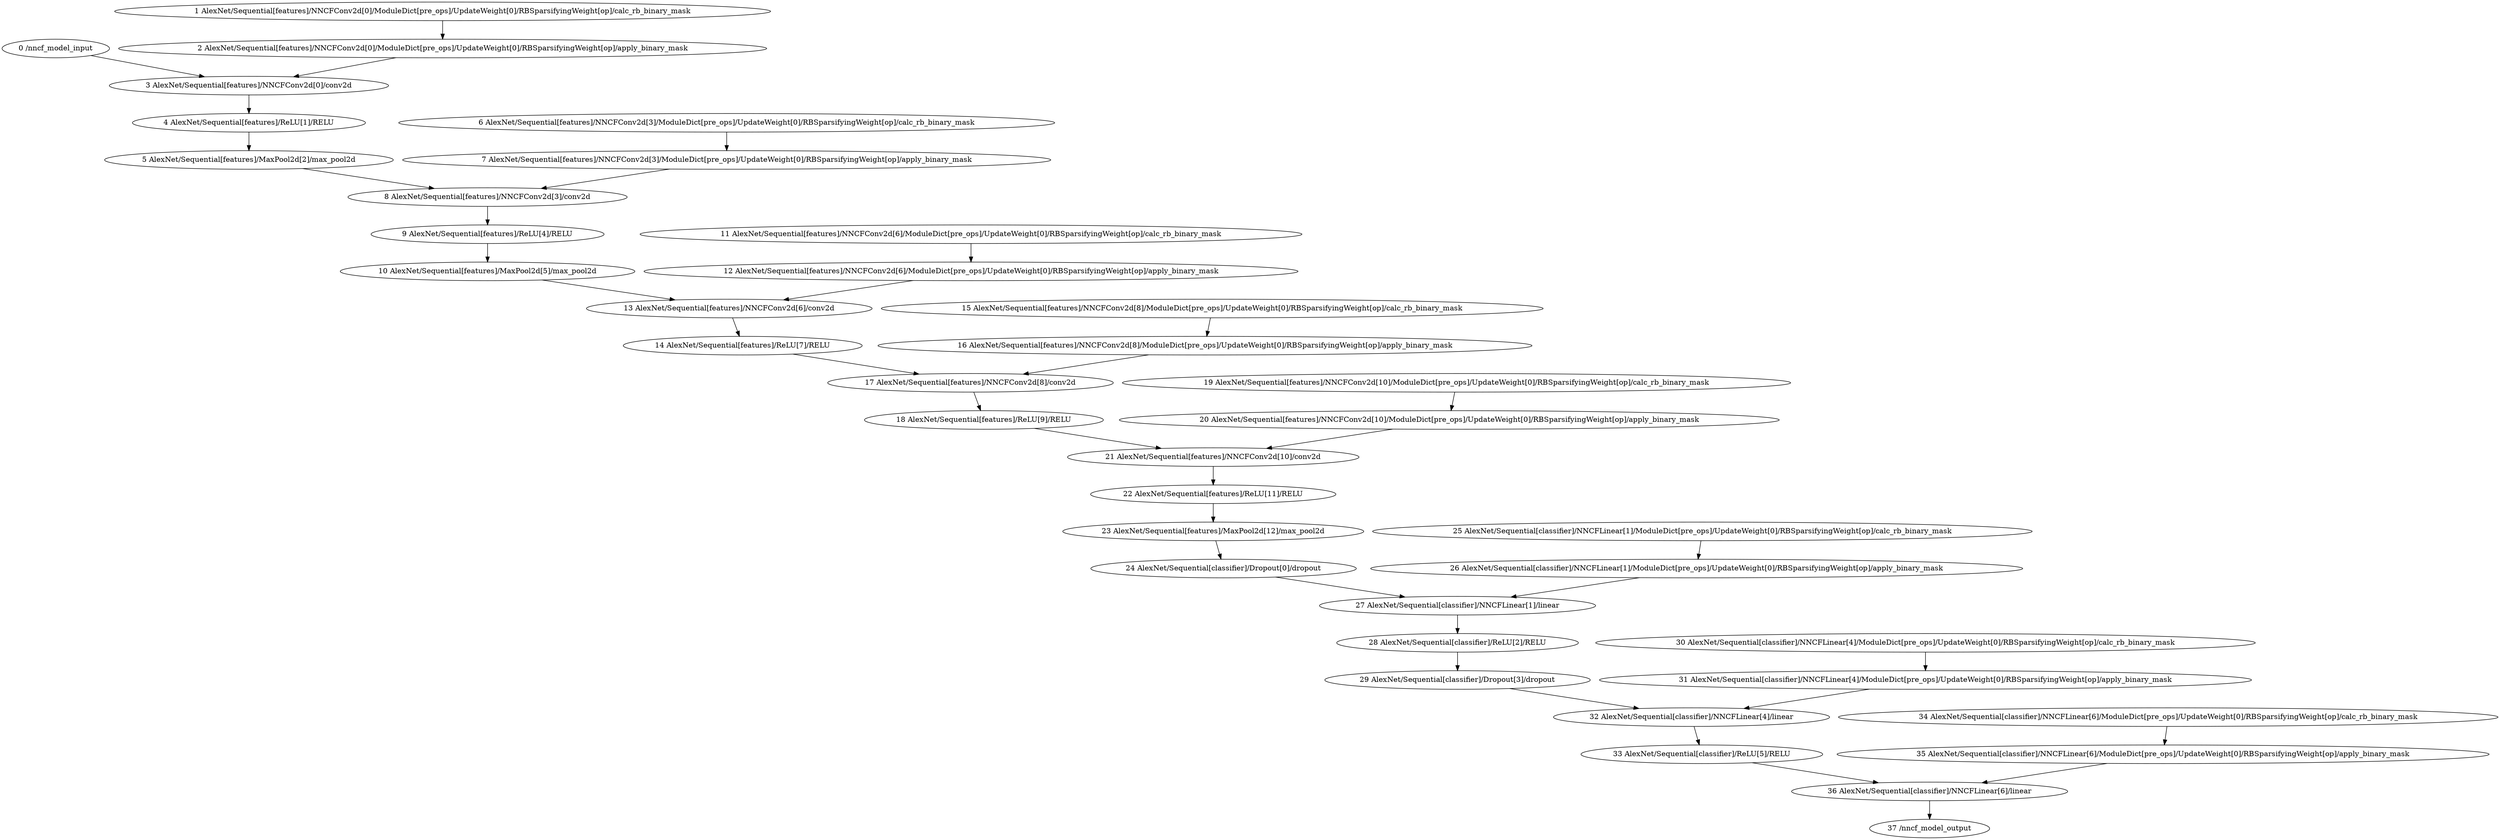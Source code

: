 strict digraph  {
"0 /nncf_model_input" [id=0, scope="", type=nncf_model_input];
"1 AlexNet/Sequential[features]/NNCFConv2d[0]/ModuleDict[pre_ops]/UpdateWeight[0]/RBSparsifyingWeight[op]/calc_rb_binary_mask" [id=1, scope="AlexNet/Sequential[features]/NNCFConv2d[0]/ModuleDict[pre_ops]/UpdateWeight[0]/RBSparsifyingWeight[op]", type=calc_rb_binary_mask];
"2 AlexNet/Sequential[features]/NNCFConv2d[0]/ModuleDict[pre_ops]/UpdateWeight[0]/RBSparsifyingWeight[op]/apply_binary_mask" [id=2, scope="AlexNet/Sequential[features]/NNCFConv2d[0]/ModuleDict[pre_ops]/UpdateWeight[0]/RBSparsifyingWeight[op]", type=apply_binary_mask];
"3 AlexNet/Sequential[features]/NNCFConv2d[0]/conv2d" [id=3, scope="AlexNet/Sequential[features]/NNCFConv2d[0]", type=conv2d];
"4 AlexNet/Sequential[features]/ReLU[1]/RELU" [id=4, scope="AlexNet/Sequential[features]/ReLU[1]", type=RELU];
"5 AlexNet/Sequential[features]/MaxPool2d[2]/max_pool2d" [id=5, scope="AlexNet/Sequential[features]/MaxPool2d[2]", type=max_pool2d];
"6 AlexNet/Sequential[features]/NNCFConv2d[3]/ModuleDict[pre_ops]/UpdateWeight[0]/RBSparsifyingWeight[op]/calc_rb_binary_mask" [id=6, scope="AlexNet/Sequential[features]/NNCFConv2d[3]/ModuleDict[pre_ops]/UpdateWeight[0]/RBSparsifyingWeight[op]", type=calc_rb_binary_mask];
"7 AlexNet/Sequential[features]/NNCFConv2d[3]/ModuleDict[pre_ops]/UpdateWeight[0]/RBSparsifyingWeight[op]/apply_binary_mask" [id=7, scope="AlexNet/Sequential[features]/NNCFConv2d[3]/ModuleDict[pre_ops]/UpdateWeight[0]/RBSparsifyingWeight[op]", type=apply_binary_mask];
"8 AlexNet/Sequential[features]/NNCFConv2d[3]/conv2d" [id=8, scope="AlexNet/Sequential[features]/NNCFConv2d[3]", type=conv2d];
"9 AlexNet/Sequential[features]/ReLU[4]/RELU" [id=9, scope="AlexNet/Sequential[features]/ReLU[4]", type=RELU];
"10 AlexNet/Sequential[features]/MaxPool2d[5]/max_pool2d" [id=10, scope="AlexNet/Sequential[features]/MaxPool2d[5]", type=max_pool2d];
"11 AlexNet/Sequential[features]/NNCFConv2d[6]/ModuleDict[pre_ops]/UpdateWeight[0]/RBSparsifyingWeight[op]/calc_rb_binary_mask" [id=11, scope="AlexNet/Sequential[features]/NNCFConv2d[6]/ModuleDict[pre_ops]/UpdateWeight[0]/RBSparsifyingWeight[op]", type=calc_rb_binary_mask];
"12 AlexNet/Sequential[features]/NNCFConv2d[6]/ModuleDict[pre_ops]/UpdateWeight[0]/RBSparsifyingWeight[op]/apply_binary_mask" [id=12, scope="AlexNet/Sequential[features]/NNCFConv2d[6]/ModuleDict[pre_ops]/UpdateWeight[0]/RBSparsifyingWeight[op]", type=apply_binary_mask];
"13 AlexNet/Sequential[features]/NNCFConv2d[6]/conv2d" [id=13, scope="AlexNet/Sequential[features]/NNCFConv2d[6]", type=conv2d];
"14 AlexNet/Sequential[features]/ReLU[7]/RELU" [id=14, scope="AlexNet/Sequential[features]/ReLU[7]", type=RELU];
"15 AlexNet/Sequential[features]/NNCFConv2d[8]/ModuleDict[pre_ops]/UpdateWeight[0]/RBSparsifyingWeight[op]/calc_rb_binary_mask" [id=15, scope="AlexNet/Sequential[features]/NNCFConv2d[8]/ModuleDict[pre_ops]/UpdateWeight[0]/RBSparsifyingWeight[op]", type=calc_rb_binary_mask];
"16 AlexNet/Sequential[features]/NNCFConv2d[8]/ModuleDict[pre_ops]/UpdateWeight[0]/RBSparsifyingWeight[op]/apply_binary_mask" [id=16, scope="AlexNet/Sequential[features]/NNCFConv2d[8]/ModuleDict[pre_ops]/UpdateWeight[0]/RBSparsifyingWeight[op]", type=apply_binary_mask];
"17 AlexNet/Sequential[features]/NNCFConv2d[8]/conv2d" [id=17, scope="AlexNet/Sequential[features]/NNCFConv2d[8]", type=conv2d];
"18 AlexNet/Sequential[features]/ReLU[9]/RELU" [id=18, scope="AlexNet/Sequential[features]/ReLU[9]", type=RELU];
"19 AlexNet/Sequential[features]/NNCFConv2d[10]/ModuleDict[pre_ops]/UpdateWeight[0]/RBSparsifyingWeight[op]/calc_rb_binary_mask" [id=19, scope="AlexNet/Sequential[features]/NNCFConv2d[10]/ModuleDict[pre_ops]/UpdateWeight[0]/RBSparsifyingWeight[op]", type=calc_rb_binary_mask];
"20 AlexNet/Sequential[features]/NNCFConv2d[10]/ModuleDict[pre_ops]/UpdateWeight[0]/RBSparsifyingWeight[op]/apply_binary_mask" [id=20, scope="AlexNet/Sequential[features]/NNCFConv2d[10]/ModuleDict[pre_ops]/UpdateWeight[0]/RBSparsifyingWeight[op]", type=apply_binary_mask];
"21 AlexNet/Sequential[features]/NNCFConv2d[10]/conv2d" [id=21, scope="AlexNet/Sequential[features]/NNCFConv2d[10]", type=conv2d];
"22 AlexNet/Sequential[features]/ReLU[11]/RELU" [id=22, scope="AlexNet/Sequential[features]/ReLU[11]", type=RELU];
"23 AlexNet/Sequential[features]/MaxPool2d[12]/max_pool2d" [id=23, scope="AlexNet/Sequential[features]/MaxPool2d[12]", type=max_pool2d];
"24 AlexNet/Sequential[classifier]/Dropout[0]/dropout" [id=24, scope="AlexNet/Sequential[classifier]/Dropout[0]", type=dropout];
"25 AlexNet/Sequential[classifier]/NNCFLinear[1]/ModuleDict[pre_ops]/UpdateWeight[0]/RBSparsifyingWeight[op]/calc_rb_binary_mask" [id=25, scope="AlexNet/Sequential[classifier]/NNCFLinear[1]/ModuleDict[pre_ops]/UpdateWeight[0]/RBSparsifyingWeight[op]", type=calc_rb_binary_mask];
"26 AlexNet/Sequential[classifier]/NNCFLinear[1]/ModuleDict[pre_ops]/UpdateWeight[0]/RBSparsifyingWeight[op]/apply_binary_mask" [id=26, scope="AlexNet/Sequential[classifier]/NNCFLinear[1]/ModuleDict[pre_ops]/UpdateWeight[0]/RBSparsifyingWeight[op]", type=apply_binary_mask];
"27 AlexNet/Sequential[classifier]/NNCFLinear[1]/linear" [id=27, scope="AlexNet/Sequential[classifier]/NNCFLinear[1]", type=linear];
"28 AlexNet/Sequential[classifier]/ReLU[2]/RELU" [id=28, scope="AlexNet/Sequential[classifier]/ReLU[2]", type=RELU];
"29 AlexNet/Sequential[classifier]/Dropout[3]/dropout" [id=29, scope="AlexNet/Sequential[classifier]/Dropout[3]", type=dropout];
"30 AlexNet/Sequential[classifier]/NNCFLinear[4]/ModuleDict[pre_ops]/UpdateWeight[0]/RBSparsifyingWeight[op]/calc_rb_binary_mask" [id=30, scope="AlexNet/Sequential[classifier]/NNCFLinear[4]/ModuleDict[pre_ops]/UpdateWeight[0]/RBSparsifyingWeight[op]", type=calc_rb_binary_mask];
"31 AlexNet/Sequential[classifier]/NNCFLinear[4]/ModuleDict[pre_ops]/UpdateWeight[0]/RBSparsifyingWeight[op]/apply_binary_mask" [id=31, scope="AlexNet/Sequential[classifier]/NNCFLinear[4]/ModuleDict[pre_ops]/UpdateWeight[0]/RBSparsifyingWeight[op]", type=apply_binary_mask];
"32 AlexNet/Sequential[classifier]/NNCFLinear[4]/linear" [id=32, scope="AlexNet/Sequential[classifier]/NNCFLinear[4]", type=linear];
"33 AlexNet/Sequential[classifier]/ReLU[5]/RELU" [id=33, scope="AlexNet/Sequential[classifier]/ReLU[5]", type=RELU];
"34 AlexNet/Sequential[classifier]/NNCFLinear[6]/ModuleDict[pre_ops]/UpdateWeight[0]/RBSparsifyingWeight[op]/calc_rb_binary_mask" [id=34, scope="AlexNet/Sequential[classifier]/NNCFLinear[6]/ModuleDict[pre_ops]/UpdateWeight[0]/RBSparsifyingWeight[op]", type=calc_rb_binary_mask];
"35 AlexNet/Sequential[classifier]/NNCFLinear[6]/ModuleDict[pre_ops]/UpdateWeight[0]/RBSparsifyingWeight[op]/apply_binary_mask" [id=35, scope="AlexNet/Sequential[classifier]/NNCFLinear[6]/ModuleDict[pre_ops]/UpdateWeight[0]/RBSparsifyingWeight[op]", type=apply_binary_mask];
"36 AlexNet/Sequential[classifier]/NNCFLinear[6]/linear" [id=36, scope="AlexNet/Sequential[classifier]/NNCFLinear[6]", type=linear];
"37 /nncf_model_output" [id=37, scope="", type=nncf_model_output];
"0 /nncf_model_input" -> "3 AlexNet/Sequential[features]/NNCFConv2d[0]/conv2d";
"1 AlexNet/Sequential[features]/NNCFConv2d[0]/ModuleDict[pre_ops]/UpdateWeight[0]/RBSparsifyingWeight[op]/calc_rb_binary_mask" -> "2 AlexNet/Sequential[features]/NNCFConv2d[0]/ModuleDict[pre_ops]/UpdateWeight[0]/RBSparsifyingWeight[op]/apply_binary_mask";
"2 AlexNet/Sequential[features]/NNCFConv2d[0]/ModuleDict[pre_ops]/UpdateWeight[0]/RBSparsifyingWeight[op]/apply_binary_mask" -> "3 AlexNet/Sequential[features]/NNCFConv2d[0]/conv2d";
"3 AlexNet/Sequential[features]/NNCFConv2d[0]/conv2d" -> "4 AlexNet/Sequential[features]/ReLU[1]/RELU";
"4 AlexNet/Sequential[features]/ReLU[1]/RELU" -> "5 AlexNet/Sequential[features]/MaxPool2d[2]/max_pool2d";
"5 AlexNet/Sequential[features]/MaxPool2d[2]/max_pool2d" -> "8 AlexNet/Sequential[features]/NNCFConv2d[3]/conv2d";
"6 AlexNet/Sequential[features]/NNCFConv2d[3]/ModuleDict[pre_ops]/UpdateWeight[0]/RBSparsifyingWeight[op]/calc_rb_binary_mask" -> "7 AlexNet/Sequential[features]/NNCFConv2d[3]/ModuleDict[pre_ops]/UpdateWeight[0]/RBSparsifyingWeight[op]/apply_binary_mask";
"7 AlexNet/Sequential[features]/NNCFConv2d[3]/ModuleDict[pre_ops]/UpdateWeight[0]/RBSparsifyingWeight[op]/apply_binary_mask" -> "8 AlexNet/Sequential[features]/NNCFConv2d[3]/conv2d";
"8 AlexNet/Sequential[features]/NNCFConv2d[3]/conv2d" -> "9 AlexNet/Sequential[features]/ReLU[4]/RELU";
"9 AlexNet/Sequential[features]/ReLU[4]/RELU" -> "10 AlexNet/Sequential[features]/MaxPool2d[5]/max_pool2d";
"10 AlexNet/Sequential[features]/MaxPool2d[5]/max_pool2d" -> "13 AlexNet/Sequential[features]/NNCFConv2d[6]/conv2d";
"11 AlexNet/Sequential[features]/NNCFConv2d[6]/ModuleDict[pre_ops]/UpdateWeight[0]/RBSparsifyingWeight[op]/calc_rb_binary_mask" -> "12 AlexNet/Sequential[features]/NNCFConv2d[6]/ModuleDict[pre_ops]/UpdateWeight[0]/RBSparsifyingWeight[op]/apply_binary_mask";
"12 AlexNet/Sequential[features]/NNCFConv2d[6]/ModuleDict[pre_ops]/UpdateWeight[0]/RBSparsifyingWeight[op]/apply_binary_mask" -> "13 AlexNet/Sequential[features]/NNCFConv2d[6]/conv2d";
"13 AlexNet/Sequential[features]/NNCFConv2d[6]/conv2d" -> "14 AlexNet/Sequential[features]/ReLU[7]/RELU";
"14 AlexNet/Sequential[features]/ReLU[7]/RELU" -> "17 AlexNet/Sequential[features]/NNCFConv2d[8]/conv2d";
"15 AlexNet/Sequential[features]/NNCFConv2d[8]/ModuleDict[pre_ops]/UpdateWeight[0]/RBSparsifyingWeight[op]/calc_rb_binary_mask" -> "16 AlexNet/Sequential[features]/NNCFConv2d[8]/ModuleDict[pre_ops]/UpdateWeight[0]/RBSparsifyingWeight[op]/apply_binary_mask";
"16 AlexNet/Sequential[features]/NNCFConv2d[8]/ModuleDict[pre_ops]/UpdateWeight[0]/RBSparsifyingWeight[op]/apply_binary_mask" -> "17 AlexNet/Sequential[features]/NNCFConv2d[8]/conv2d";
"17 AlexNet/Sequential[features]/NNCFConv2d[8]/conv2d" -> "18 AlexNet/Sequential[features]/ReLU[9]/RELU";
"18 AlexNet/Sequential[features]/ReLU[9]/RELU" -> "21 AlexNet/Sequential[features]/NNCFConv2d[10]/conv2d";
"19 AlexNet/Sequential[features]/NNCFConv2d[10]/ModuleDict[pre_ops]/UpdateWeight[0]/RBSparsifyingWeight[op]/calc_rb_binary_mask" -> "20 AlexNet/Sequential[features]/NNCFConv2d[10]/ModuleDict[pre_ops]/UpdateWeight[0]/RBSparsifyingWeight[op]/apply_binary_mask";
"20 AlexNet/Sequential[features]/NNCFConv2d[10]/ModuleDict[pre_ops]/UpdateWeight[0]/RBSparsifyingWeight[op]/apply_binary_mask" -> "21 AlexNet/Sequential[features]/NNCFConv2d[10]/conv2d";
"21 AlexNet/Sequential[features]/NNCFConv2d[10]/conv2d" -> "22 AlexNet/Sequential[features]/ReLU[11]/RELU";
"22 AlexNet/Sequential[features]/ReLU[11]/RELU" -> "23 AlexNet/Sequential[features]/MaxPool2d[12]/max_pool2d";
"23 AlexNet/Sequential[features]/MaxPool2d[12]/max_pool2d" -> "24 AlexNet/Sequential[classifier]/Dropout[0]/dropout";
"24 AlexNet/Sequential[classifier]/Dropout[0]/dropout" -> "27 AlexNet/Sequential[classifier]/NNCFLinear[1]/linear";
"25 AlexNet/Sequential[classifier]/NNCFLinear[1]/ModuleDict[pre_ops]/UpdateWeight[0]/RBSparsifyingWeight[op]/calc_rb_binary_mask" -> "26 AlexNet/Sequential[classifier]/NNCFLinear[1]/ModuleDict[pre_ops]/UpdateWeight[0]/RBSparsifyingWeight[op]/apply_binary_mask";
"26 AlexNet/Sequential[classifier]/NNCFLinear[1]/ModuleDict[pre_ops]/UpdateWeight[0]/RBSparsifyingWeight[op]/apply_binary_mask" -> "27 AlexNet/Sequential[classifier]/NNCFLinear[1]/linear";
"27 AlexNet/Sequential[classifier]/NNCFLinear[1]/linear" -> "28 AlexNet/Sequential[classifier]/ReLU[2]/RELU";
"28 AlexNet/Sequential[classifier]/ReLU[2]/RELU" -> "29 AlexNet/Sequential[classifier]/Dropout[3]/dropout";
"29 AlexNet/Sequential[classifier]/Dropout[3]/dropout" -> "32 AlexNet/Sequential[classifier]/NNCFLinear[4]/linear";
"30 AlexNet/Sequential[classifier]/NNCFLinear[4]/ModuleDict[pre_ops]/UpdateWeight[0]/RBSparsifyingWeight[op]/calc_rb_binary_mask" -> "31 AlexNet/Sequential[classifier]/NNCFLinear[4]/ModuleDict[pre_ops]/UpdateWeight[0]/RBSparsifyingWeight[op]/apply_binary_mask";
"31 AlexNet/Sequential[classifier]/NNCFLinear[4]/ModuleDict[pre_ops]/UpdateWeight[0]/RBSparsifyingWeight[op]/apply_binary_mask" -> "32 AlexNet/Sequential[classifier]/NNCFLinear[4]/linear";
"32 AlexNet/Sequential[classifier]/NNCFLinear[4]/linear" -> "33 AlexNet/Sequential[classifier]/ReLU[5]/RELU";
"33 AlexNet/Sequential[classifier]/ReLU[5]/RELU" -> "36 AlexNet/Sequential[classifier]/NNCFLinear[6]/linear";
"34 AlexNet/Sequential[classifier]/NNCFLinear[6]/ModuleDict[pre_ops]/UpdateWeight[0]/RBSparsifyingWeight[op]/calc_rb_binary_mask" -> "35 AlexNet/Sequential[classifier]/NNCFLinear[6]/ModuleDict[pre_ops]/UpdateWeight[0]/RBSparsifyingWeight[op]/apply_binary_mask";
"35 AlexNet/Sequential[classifier]/NNCFLinear[6]/ModuleDict[pre_ops]/UpdateWeight[0]/RBSparsifyingWeight[op]/apply_binary_mask" -> "36 AlexNet/Sequential[classifier]/NNCFLinear[6]/linear";
"36 AlexNet/Sequential[classifier]/NNCFLinear[6]/linear" -> "37 /nncf_model_output";
}
